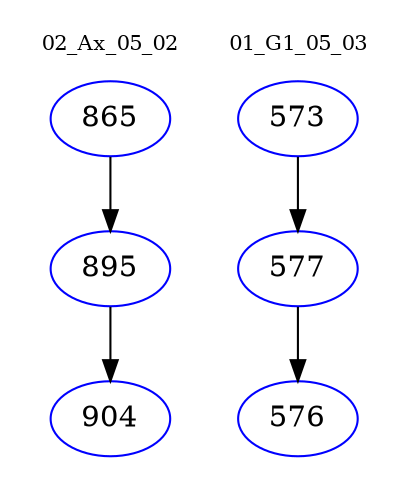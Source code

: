 digraph{
subgraph cluster_0 {
color = white
label = "02_Ax_05_02";
fontsize=10;
T0_865 [label="865", color="blue"]
T0_865 -> T0_895 [color="black"]
T0_895 [label="895", color="blue"]
T0_895 -> T0_904 [color="black"]
T0_904 [label="904", color="blue"]
}
subgraph cluster_1 {
color = white
label = "01_G1_05_03";
fontsize=10;
T1_573 [label="573", color="blue"]
T1_573 -> T1_577 [color="black"]
T1_577 [label="577", color="blue"]
T1_577 -> T1_576 [color="black"]
T1_576 [label="576", color="blue"]
}
}
